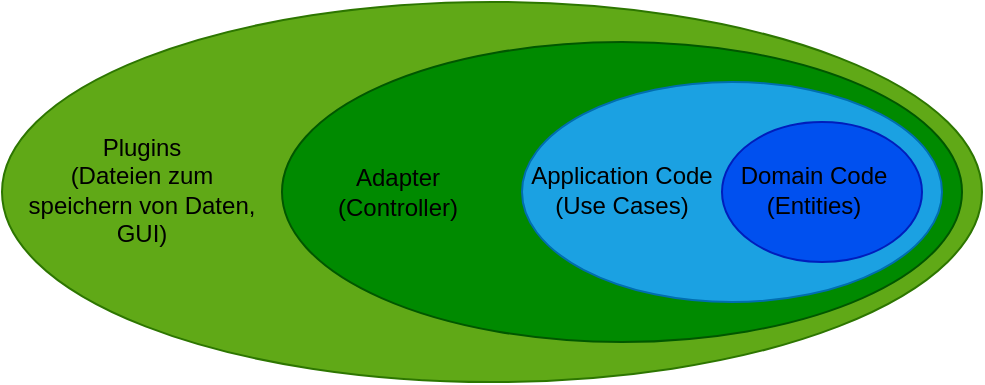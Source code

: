 <mxfile version="14.5.1" type="device"><diagram id="BQ_1xVYYonENtluD39kr" name="Seite-1"><mxGraphModel dx="-1032" dy="553" grid="1" gridSize="10" guides="1" tooltips="1" connect="1" arrows="1" fold="1" page="1" pageScale="1" pageWidth="827" pageHeight="1169" math="0" shadow="0"><root><mxCell id="0"/><mxCell id="1" parent="0"/><mxCell id="1Mgqpbqeq7SqDGX3GZQe-1" value="" style="ellipse;whiteSpace=wrap;html=1;fillColor=#60a917;strokeColor=#2D7600;fontColor=#ffffff;" parent="1" vertex="1"><mxGeometry x="1800" y="540" width="490" height="190" as="geometry"/></mxCell><mxCell id="1Mgqpbqeq7SqDGX3GZQe-2" value="" style="ellipse;whiteSpace=wrap;html=1;fillColor=#008a00;strokeColor=#005700;fontColor=#ffffff;" parent="1" vertex="1"><mxGeometry x="1940" y="560" width="340" height="150" as="geometry"/></mxCell><mxCell id="1Mgqpbqeq7SqDGX3GZQe-3" value="" style="ellipse;whiteSpace=wrap;html=1;fillColor=#1ba1e2;strokeColor=#006EAF;fontColor=#ffffff;" parent="1" vertex="1"><mxGeometry x="2060" y="580" width="210" height="110" as="geometry"/></mxCell><mxCell id="1Mgqpbqeq7SqDGX3GZQe-4" value="" style="ellipse;whiteSpace=wrap;html=1;fillColor=#0050ef;strokeColor=#001DBC;fontColor=#ffffff;" parent="1" vertex="1"><mxGeometry x="2160" y="600" width="100" height="70" as="geometry"/></mxCell><mxCell id="1Mgqpbqeq7SqDGX3GZQe-90" value="Domain Code&lt;br&gt;(Entities)" style="text;html=1;strokeColor=none;fillColor=none;align=center;verticalAlign=middle;whiteSpace=wrap;rounded=0;" parent="1" vertex="1"><mxGeometry x="2160" y="615.55" width="92" height="36.16" as="geometry"/></mxCell><mxCell id="1Mgqpbqeq7SqDGX3GZQe-91" value="Application Code&lt;br&gt;(Use Cases)" style="text;html=1;strokeColor=none;fillColor=none;align=center;verticalAlign=middle;whiteSpace=wrap;rounded=0;" parent="1" vertex="1"><mxGeometry x="2050" y="618" width="120" height="31.25" as="geometry"/></mxCell><mxCell id="1Mgqpbqeq7SqDGX3GZQe-92" value="Adapter&lt;br&gt;(Controller)" style="text;html=1;strokeColor=none;fillColor=none;align=center;verticalAlign=middle;whiteSpace=wrap;rounded=0;" parent="1" vertex="1"><mxGeometry x="1928" y="615" width="140" height="40" as="geometry"/></mxCell><mxCell id="1Mgqpbqeq7SqDGX3GZQe-93" value="Plugins&lt;br&gt;(Dateien zum speichern von Daten, GUI)" style="text;html=1;strokeColor=none;fillColor=none;align=center;verticalAlign=middle;whiteSpace=wrap;rounded=0;" parent="1" vertex="1"><mxGeometry x="1810" y="608.63" width="120" height="50" as="geometry"/></mxCell></root></mxGraphModel></diagram></mxfile>